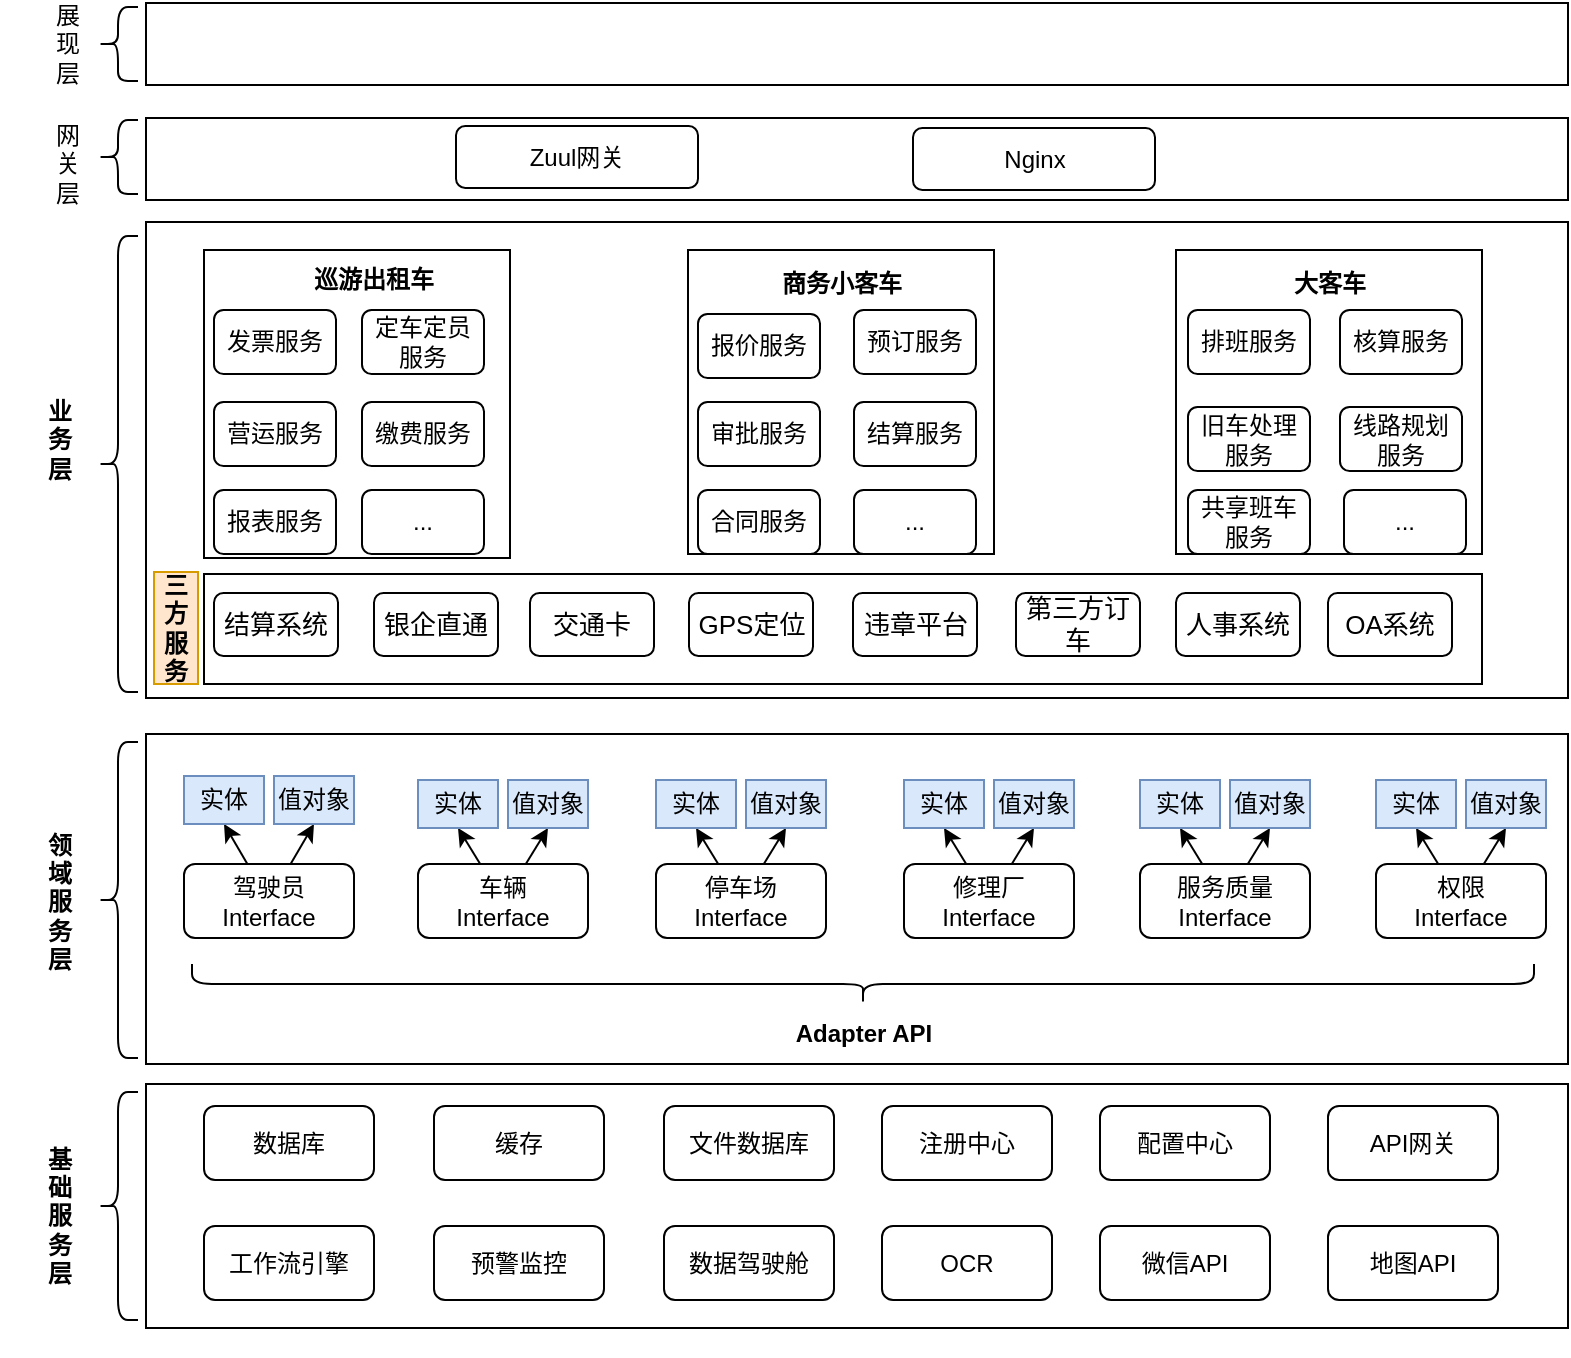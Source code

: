 <mxfile version="17.4.6" type="github">
  <diagram id="_OPJ3ktuhaSxSOlUuzS6" name="Page-1">
    <mxGraphModel dx="1822" dy="1162" grid="0" gridSize="10" guides="1" tooltips="1" connect="1" arrows="1" fold="1" page="0" pageScale="1" pageWidth="827" pageHeight="1169" math="0" shadow="0">
      <root>
        <mxCell id="0" />
        <mxCell id="1" parent="0" />
        <mxCell id="MZKURabroFCkZTYU_OP6-3" value="" style="shape=curlyBracket;whiteSpace=wrap;html=1;rounded=1;" vertex="1" parent="1">
          <mxGeometry x="-117" y="461" width="20" height="114" as="geometry" />
        </mxCell>
        <mxCell id="MZKURabroFCkZTYU_OP6-5" value="" style="rounded=0;whiteSpace=wrap;html=1;" vertex="1" parent="1">
          <mxGeometry x="-93" y="457" width="711" height="122" as="geometry" />
        </mxCell>
        <mxCell id="MZKURabroFCkZTYU_OP6-6" value="基&lt;br&gt;础&lt;br&gt;服&lt;br&gt;务&lt;br&gt;层" style="text;html=1;strokeColor=none;fillColor=none;align=center;verticalAlign=middle;whiteSpace=wrap;rounded=0;fontStyle=1" vertex="1" parent="1">
          <mxGeometry x="-166" y="452" width="60" height="141" as="geometry" />
        </mxCell>
        <mxCell id="MZKURabroFCkZTYU_OP6-7" value="数据库" style="rounded=1;whiteSpace=wrap;html=1;" vertex="1" parent="1">
          <mxGeometry x="-64" y="468" width="85" height="37" as="geometry" />
        </mxCell>
        <mxCell id="MZKURabroFCkZTYU_OP6-10" value="&lt;span style=&quot;text-align: left&quot;&gt;工作流引擎&lt;/span&gt;" style="rounded=1;whiteSpace=wrap;html=1;" vertex="1" parent="1">
          <mxGeometry x="-64" y="528" width="85" height="37" as="geometry" />
        </mxCell>
        <mxCell id="MZKURabroFCkZTYU_OP6-11" value="缓存" style="rounded=1;whiteSpace=wrap;html=1;" vertex="1" parent="1">
          <mxGeometry x="51" y="468" width="85" height="37" as="geometry" />
        </mxCell>
        <mxCell id="MZKURabroFCkZTYU_OP6-12" value="文件数据库" style="rounded=1;whiteSpace=wrap;html=1;" vertex="1" parent="1">
          <mxGeometry x="166" y="468" width="85" height="37" as="geometry" />
        </mxCell>
        <mxCell id="MZKURabroFCkZTYU_OP6-13" value="注册中心" style="rounded=1;whiteSpace=wrap;html=1;" vertex="1" parent="1">
          <mxGeometry x="275" y="468" width="85" height="37" as="geometry" />
        </mxCell>
        <mxCell id="MZKURabroFCkZTYU_OP6-14" value="配置中心" style="rounded=1;whiteSpace=wrap;html=1;" vertex="1" parent="1">
          <mxGeometry x="384" y="468" width="85" height="37" as="geometry" />
        </mxCell>
        <mxCell id="MZKURabroFCkZTYU_OP6-15" value="API网关" style="rounded=1;whiteSpace=wrap;html=1;" vertex="1" parent="1">
          <mxGeometry x="498" y="468" width="85" height="37" as="geometry" />
        </mxCell>
        <mxCell id="MZKURabroFCkZTYU_OP6-18" value="预警监控" style="rounded=1;whiteSpace=wrap;html=1;" vertex="1" parent="1">
          <mxGeometry x="51" y="528" width="85" height="37" as="geometry" />
        </mxCell>
        <mxCell id="MZKURabroFCkZTYU_OP6-20" value="OCR" style="rounded=1;whiteSpace=wrap;html=1;" vertex="1" parent="1">
          <mxGeometry x="275" y="528" width="85" height="37" as="geometry" />
        </mxCell>
        <mxCell id="MZKURabroFCkZTYU_OP6-21" value="微信API" style="rounded=1;whiteSpace=wrap;html=1;" vertex="1" parent="1">
          <mxGeometry x="384" y="528" width="85" height="37" as="geometry" />
        </mxCell>
        <mxCell id="MZKURabroFCkZTYU_OP6-22" value="地图API" style="rounded=1;whiteSpace=wrap;html=1;" vertex="1" parent="1">
          <mxGeometry x="498" y="528" width="85" height="37" as="geometry" />
        </mxCell>
        <mxCell id="MZKURabroFCkZTYU_OP6-23" value="数据驾驶舱" style="rounded=1;whiteSpace=wrap;html=1;" vertex="1" parent="1">
          <mxGeometry x="166" y="528" width="85" height="37" as="geometry" />
        </mxCell>
        <mxCell id="MZKURabroFCkZTYU_OP6-24" value="" style="rounded=0;whiteSpace=wrap;html=1;" vertex="1" parent="1">
          <mxGeometry x="-93" y="282" width="711" height="165" as="geometry" />
        </mxCell>
        <mxCell id="MZKURabroFCkZTYU_OP6-25" value="领&lt;br&gt;域&lt;br&gt;服&lt;br&gt;务&lt;br&gt;层" style="text;html=1;strokeColor=none;fillColor=none;align=center;verticalAlign=middle;whiteSpace=wrap;rounded=0;fontStyle=1" vertex="1" parent="1">
          <mxGeometry x="-166" y="295" width="60" height="141" as="geometry" />
        </mxCell>
        <mxCell id="MZKURabroFCkZTYU_OP6-26" value="" style="shape=curlyBracket;whiteSpace=wrap;html=1;rounded=1;" vertex="1" parent="1">
          <mxGeometry x="-117" y="286" width="20" height="158" as="geometry" />
        </mxCell>
        <mxCell id="MZKURabroFCkZTYU_OP6-101" style="edgeStyle=none;rounded=0;orthogonalLoop=1;jettySize=auto;html=1;entryX=0.5;entryY=1;entryDx=0;entryDy=0;fontColor=#000000;" edge="1" parent="1" source="MZKURabroFCkZTYU_OP6-71" target="MZKURabroFCkZTYU_OP6-91">
          <mxGeometry relative="1" as="geometry" />
        </mxCell>
        <mxCell id="MZKURabroFCkZTYU_OP6-102" style="edgeStyle=none;rounded=0;orthogonalLoop=1;jettySize=auto;html=1;entryX=0.5;entryY=1;entryDx=0;entryDy=0;fontColor=#000000;" edge="1" parent="1" source="MZKURabroFCkZTYU_OP6-71" target="MZKURabroFCkZTYU_OP6-92">
          <mxGeometry relative="1" as="geometry" />
        </mxCell>
        <mxCell id="MZKURabroFCkZTYU_OP6-71" value="权限&lt;br&gt;Interface" style="rounded=1;whiteSpace=wrap;html=1;" vertex="1" parent="1">
          <mxGeometry x="522" y="347" width="85" height="37" as="geometry" />
        </mxCell>
        <mxCell id="MZKURabroFCkZTYU_OP6-81" style="rounded=0;orthogonalLoop=1;jettySize=auto;html=1;entryX=0.5;entryY=1;entryDx=0;entryDy=0;fontColor=#000000;" edge="1" parent="1" source="MZKURabroFCkZTYU_OP6-72" target="MZKURabroFCkZTYU_OP6-79">
          <mxGeometry relative="1" as="geometry" />
        </mxCell>
        <mxCell id="MZKURabroFCkZTYU_OP6-82" style="edgeStyle=none;rounded=0;orthogonalLoop=1;jettySize=auto;html=1;entryX=0.5;entryY=1;entryDx=0;entryDy=0;fontColor=#000000;" edge="1" parent="1" source="MZKURabroFCkZTYU_OP6-72" target="MZKURabroFCkZTYU_OP6-80">
          <mxGeometry relative="1" as="geometry" />
        </mxCell>
        <mxCell id="MZKURabroFCkZTYU_OP6-72" value="驾驶员 Interface" style="rounded=1;whiteSpace=wrap;html=1;" vertex="1" parent="1">
          <mxGeometry x="-74" y="347" width="85" height="37" as="geometry" />
        </mxCell>
        <mxCell id="MZKURabroFCkZTYU_OP6-93" style="edgeStyle=none;rounded=0;orthogonalLoop=1;jettySize=auto;html=1;entryX=0.5;entryY=1;entryDx=0;entryDy=0;fontColor=#000000;" edge="1" parent="1" source="MZKURabroFCkZTYU_OP6-73" target="MZKURabroFCkZTYU_OP6-83">
          <mxGeometry relative="1" as="geometry" />
        </mxCell>
        <mxCell id="MZKURabroFCkZTYU_OP6-94" style="edgeStyle=none;rounded=0;orthogonalLoop=1;jettySize=auto;html=1;entryX=0.5;entryY=1;entryDx=0;entryDy=0;fontColor=#000000;" edge="1" parent="1" source="MZKURabroFCkZTYU_OP6-73" target="MZKURabroFCkZTYU_OP6-84">
          <mxGeometry relative="1" as="geometry" />
        </mxCell>
        <mxCell id="MZKURabroFCkZTYU_OP6-73" value="车辆&lt;br&gt;Interface" style="rounded=1;whiteSpace=wrap;html=1;" vertex="1" parent="1">
          <mxGeometry x="43" y="347" width="85" height="37" as="geometry" />
        </mxCell>
        <mxCell id="MZKURabroFCkZTYU_OP6-95" style="edgeStyle=none;rounded=0;orthogonalLoop=1;jettySize=auto;html=1;entryX=0.5;entryY=1;entryDx=0;entryDy=0;fontColor=#000000;" edge="1" parent="1" source="MZKURabroFCkZTYU_OP6-74" target="MZKURabroFCkZTYU_OP6-85">
          <mxGeometry relative="1" as="geometry" />
        </mxCell>
        <mxCell id="MZKURabroFCkZTYU_OP6-96" style="edgeStyle=none;rounded=0;orthogonalLoop=1;jettySize=auto;html=1;entryX=0.5;entryY=1;entryDx=0;entryDy=0;fontColor=#000000;" edge="1" parent="1" source="MZKURabroFCkZTYU_OP6-74" target="MZKURabroFCkZTYU_OP6-86">
          <mxGeometry relative="1" as="geometry" />
        </mxCell>
        <mxCell id="MZKURabroFCkZTYU_OP6-74" value="停车场&lt;br&gt;Interface" style="rounded=1;whiteSpace=wrap;html=1;" vertex="1" parent="1">
          <mxGeometry x="162" y="347" width="85" height="37" as="geometry" />
        </mxCell>
        <mxCell id="MZKURabroFCkZTYU_OP6-97" style="edgeStyle=none;rounded=0;orthogonalLoop=1;jettySize=auto;html=1;entryX=0.5;entryY=1;entryDx=0;entryDy=0;fontColor=#000000;" edge="1" parent="1" source="MZKURabroFCkZTYU_OP6-75" target="MZKURabroFCkZTYU_OP6-87">
          <mxGeometry relative="1" as="geometry" />
        </mxCell>
        <mxCell id="MZKURabroFCkZTYU_OP6-98" style="edgeStyle=none;rounded=0;orthogonalLoop=1;jettySize=auto;html=1;entryX=0.5;entryY=1;entryDx=0;entryDy=0;fontColor=#000000;" edge="1" parent="1" source="MZKURabroFCkZTYU_OP6-75" target="MZKURabroFCkZTYU_OP6-88">
          <mxGeometry relative="1" as="geometry" />
        </mxCell>
        <mxCell id="MZKURabroFCkZTYU_OP6-75" value="修理厂&lt;br&gt;Interface" style="rounded=1;whiteSpace=wrap;html=1;" vertex="1" parent="1">
          <mxGeometry x="286" y="347" width="85" height="37" as="geometry" />
        </mxCell>
        <mxCell id="MZKURabroFCkZTYU_OP6-99" style="edgeStyle=none;rounded=0;orthogonalLoop=1;jettySize=auto;html=1;entryX=0.5;entryY=1;entryDx=0;entryDy=0;fontColor=#000000;" edge="1" parent="1" source="MZKURabroFCkZTYU_OP6-76" target="MZKURabroFCkZTYU_OP6-89">
          <mxGeometry relative="1" as="geometry" />
        </mxCell>
        <mxCell id="MZKURabroFCkZTYU_OP6-100" style="edgeStyle=none;rounded=0;orthogonalLoop=1;jettySize=auto;html=1;entryX=0.5;entryY=1;entryDx=0;entryDy=0;fontColor=#000000;" edge="1" parent="1" source="MZKURabroFCkZTYU_OP6-76" target="MZKURabroFCkZTYU_OP6-90">
          <mxGeometry relative="1" as="geometry" />
        </mxCell>
        <mxCell id="MZKURabroFCkZTYU_OP6-76" value="服务质量&lt;br&gt;Interface" style="rounded=1;whiteSpace=wrap;html=1;" vertex="1" parent="1">
          <mxGeometry x="404" y="347" width="85" height="37" as="geometry" />
        </mxCell>
        <mxCell id="MZKURabroFCkZTYU_OP6-77" value="" style="shape=curlyBracket;whiteSpace=wrap;html=1;rounded=1;flipH=1;fontColor=#000000;size=0.5;direction=north;" vertex="1" parent="1">
          <mxGeometry x="-70" y="397" width="671" height="20" as="geometry" />
        </mxCell>
        <mxCell id="MZKURabroFCkZTYU_OP6-78" value="Adapter API" style="text;html=1;strokeColor=none;fillColor=none;align=center;verticalAlign=middle;whiteSpace=wrap;rounded=0;fontColor=#000000;fontStyle=1" vertex="1" parent="1">
          <mxGeometry x="215.5" y="417" width="100" height="30" as="geometry" />
        </mxCell>
        <mxCell id="MZKURabroFCkZTYU_OP6-79" value="实体" style="text;html=1;strokeColor=#6c8ebf;fillColor=#dae8fc;align=center;verticalAlign=middle;whiteSpace=wrap;rounded=0;" vertex="1" parent="1">
          <mxGeometry x="-74" y="303" width="40" height="24" as="geometry" />
        </mxCell>
        <mxCell id="MZKURabroFCkZTYU_OP6-80" value="值对象" style="text;html=1;strokeColor=#6c8ebf;fillColor=#dae8fc;align=center;verticalAlign=middle;whiteSpace=wrap;rounded=0;" vertex="1" parent="1">
          <mxGeometry x="-29" y="303" width="40" height="24" as="geometry" />
        </mxCell>
        <mxCell id="MZKURabroFCkZTYU_OP6-83" value="实体" style="text;html=1;strokeColor=#6c8ebf;fillColor=#dae8fc;align=center;verticalAlign=middle;whiteSpace=wrap;rounded=0;" vertex="1" parent="1">
          <mxGeometry x="43" y="305" width="40" height="24" as="geometry" />
        </mxCell>
        <mxCell id="MZKURabroFCkZTYU_OP6-84" value="值对象" style="text;html=1;strokeColor=#6c8ebf;fillColor=#dae8fc;align=center;verticalAlign=middle;whiteSpace=wrap;rounded=0;" vertex="1" parent="1">
          <mxGeometry x="88" y="305" width="40" height="24" as="geometry" />
        </mxCell>
        <mxCell id="MZKURabroFCkZTYU_OP6-85" value="实体" style="text;html=1;strokeColor=#6c8ebf;fillColor=#dae8fc;align=center;verticalAlign=middle;whiteSpace=wrap;rounded=0;" vertex="1" parent="1">
          <mxGeometry x="162" y="305" width="40" height="24" as="geometry" />
        </mxCell>
        <mxCell id="MZKURabroFCkZTYU_OP6-86" value="值对象" style="text;html=1;strokeColor=#6c8ebf;fillColor=#dae8fc;align=center;verticalAlign=middle;whiteSpace=wrap;rounded=0;" vertex="1" parent="1">
          <mxGeometry x="207" y="305" width="40" height="24" as="geometry" />
        </mxCell>
        <mxCell id="MZKURabroFCkZTYU_OP6-87" value="实体" style="text;html=1;strokeColor=#6c8ebf;fillColor=#dae8fc;align=center;verticalAlign=middle;whiteSpace=wrap;rounded=0;" vertex="1" parent="1">
          <mxGeometry x="286" y="305" width="40" height="24" as="geometry" />
        </mxCell>
        <mxCell id="MZKURabroFCkZTYU_OP6-88" value="值对象" style="text;html=1;strokeColor=#6c8ebf;fillColor=#dae8fc;align=center;verticalAlign=middle;whiteSpace=wrap;rounded=0;" vertex="1" parent="1">
          <mxGeometry x="331" y="305" width="40" height="24" as="geometry" />
        </mxCell>
        <mxCell id="MZKURabroFCkZTYU_OP6-89" value="实体" style="text;html=1;strokeColor=#6c8ebf;fillColor=#dae8fc;align=center;verticalAlign=middle;whiteSpace=wrap;rounded=0;" vertex="1" parent="1">
          <mxGeometry x="404" y="305" width="40" height="24" as="geometry" />
        </mxCell>
        <mxCell id="MZKURabroFCkZTYU_OP6-90" value="值对象" style="text;html=1;strokeColor=#6c8ebf;fillColor=#dae8fc;align=center;verticalAlign=middle;whiteSpace=wrap;rounded=0;" vertex="1" parent="1">
          <mxGeometry x="449" y="305" width="40" height="24" as="geometry" />
        </mxCell>
        <mxCell id="MZKURabroFCkZTYU_OP6-91" value="实体" style="text;html=1;strokeColor=#6c8ebf;fillColor=#dae8fc;align=center;verticalAlign=middle;whiteSpace=wrap;rounded=0;" vertex="1" parent="1">
          <mxGeometry x="522" y="305" width="40" height="24" as="geometry" />
        </mxCell>
        <mxCell id="MZKURabroFCkZTYU_OP6-92" value="值对象" style="text;html=1;strokeColor=#6c8ebf;fillColor=#dae8fc;align=center;verticalAlign=middle;whiteSpace=wrap;rounded=0;" vertex="1" parent="1">
          <mxGeometry x="567" y="305" width="40" height="24" as="geometry" />
        </mxCell>
        <mxCell id="MZKURabroFCkZTYU_OP6-103" value="" style="rounded=0;whiteSpace=wrap;html=1;" vertex="1" parent="1">
          <mxGeometry x="-93" y="26" width="711" height="238" as="geometry" />
        </mxCell>
        <mxCell id="MZKURabroFCkZTYU_OP6-104" value="业&lt;br&gt;务&lt;br&gt;层" style="text;html=1;strokeColor=none;fillColor=none;align=center;verticalAlign=middle;whiteSpace=wrap;rounded=0;fontStyle=1" vertex="1" parent="1">
          <mxGeometry x="-166" y="64" width="60" height="141" as="geometry" />
        </mxCell>
        <mxCell id="MZKURabroFCkZTYU_OP6-105" value="" style="shape=curlyBracket;whiteSpace=wrap;html=1;rounded=1;" vertex="1" parent="1">
          <mxGeometry x="-117" y="33" width="20" height="228" as="geometry" />
        </mxCell>
        <mxCell id="MZKURabroFCkZTYU_OP6-106" value="" style="rounded=0;whiteSpace=wrap;html=1;fontColor=#000000;" vertex="1" parent="1">
          <mxGeometry x="-64" y="40" width="153" height="154" as="geometry" />
        </mxCell>
        <mxCell id="MZKURabroFCkZTYU_OP6-107" value="" style="rounded=0;whiteSpace=wrap;html=1;fontColor=#000000;" vertex="1" parent="1">
          <mxGeometry x="178" y="40" width="153" height="152" as="geometry" />
        </mxCell>
        <mxCell id="MZKURabroFCkZTYU_OP6-108" value="" style="rounded=0;whiteSpace=wrap;html=1;fontColor=#000000;" vertex="1" parent="1">
          <mxGeometry x="422" y="40" width="153" height="152" as="geometry" />
        </mxCell>
        <mxCell id="MZKURabroFCkZTYU_OP6-109" value="巡游出租车" style="text;html=1;strokeColor=none;fillColor=none;align=center;verticalAlign=middle;whiteSpace=wrap;rounded=0;fontColor=#000000;fontStyle=1" vertex="1" parent="1">
          <mxGeometry x="-17" y="40" width="76" height="30" as="geometry" />
        </mxCell>
        <mxCell id="MZKURabroFCkZTYU_OP6-110" value="商务小客车" style="text;html=1;strokeColor=none;fillColor=none;align=center;verticalAlign=middle;whiteSpace=wrap;rounded=0;fontColor=#000000;fontStyle=1" vertex="1" parent="1">
          <mxGeometry x="216.5" y="42" width="76" height="30" as="geometry" />
        </mxCell>
        <mxCell id="MZKURabroFCkZTYU_OP6-111" value="大客车" style="text;html=1;strokeColor=none;fillColor=none;align=center;verticalAlign=middle;whiteSpace=wrap;rounded=0;fontColor=#000000;fontStyle=1" vertex="1" parent="1">
          <mxGeometry x="460.5" y="42" width="76" height="30" as="geometry" />
        </mxCell>
        <mxCell id="MZKURabroFCkZTYU_OP6-112" value="" style="rounded=0;whiteSpace=wrap;html=1;fontColor=#000000;" vertex="1" parent="1">
          <mxGeometry x="-64" y="202" width="639" height="55" as="geometry" />
        </mxCell>
        <mxCell id="MZKURabroFCkZTYU_OP6-115" value="发票服务" style="rounded=1;whiteSpace=wrap;html=1;fontColor=#000000;" vertex="1" parent="1">
          <mxGeometry x="-59" y="70" width="61" height="32" as="geometry" />
        </mxCell>
        <mxCell id="MZKURabroFCkZTYU_OP6-116" value="定车定员服务" style="rounded=1;whiteSpace=wrap;html=1;fontColor=#000000;" vertex="1" parent="1">
          <mxGeometry x="15" y="70" width="61" height="32" as="geometry" />
        </mxCell>
        <mxCell id="MZKURabroFCkZTYU_OP6-117" value="营运服务" style="rounded=1;whiteSpace=wrap;html=1;fontColor=#000000;" vertex="1" parent="1">
          <mxGeometry x="-59" y="116" width="61" height="32" as="geometry" />
        </mxCell>
        <mxCell id="MZKURabroFCkZTYU_OP6-118" value="缴费服务" style="rounded=1;whiteSpace=wrap;html=1;fontColor=#000000;" vertex="1" parent="1">
          <mxGeometry x="15" y="116" width="61" height="32" as="geometry" />
        </mxCell>
        <mxCell id="MZKURabroFCkZTYU_OP6-119" value="报表服务" style="rounded=1;whiteSpace=wrap;html=1;fontColor=#000000;" vertex="1" parent="1">
          <mxGeometry x="-59" y="160" width="61" height="32" as="geometry" />
        </mxCell>
        <mxCell id="MZKURabroFCkZTYU_OP6-120" value="..." style="rounded=1;whiteSpace=wrap;html=1;fontColor=#000000;" vertex="1" parent="1">
          <mxGeometry x="15" y="160" width="61" height="32" as="geometry" />
        </mxCell>
        <mxCell id="MZKURabroFCkZTYU_OP6-126" value="报价服务" style="rounded=1;whiteSpace=wrap;html=1;fontColor=#000000;" vertex="1" parent="1">
          <mxGeometry x="183" y="72" width="61" height="32" as="geometry" />
        </mxCell>
        <mxCell id="MZKURabroFCkZTYU_OP6-127" value="预订服务" style="rounded=1;whiteSpace=wrap;html=1;fontColor=#000000;" vertex="1" parent="1">
          <mxGeometry x="261" y="70" width="61" height="32" as="geometry" />
        </mxCell>
        <mxCell id="MZKURabroFCkZTYU_OP6-128" value="审批服务" style="rounded=1;whiteSpace=wrap;html=1;fontColor=#000000;" vertex="1" parent="1">
          <mxGeometry x="183" y="116" width="61" height="32" as="geometry" />
        </mxCell>
        <mxCell id="MZKURabroFCkZTYU_OP6-129" value="结算服务" style="rounded=1;whiteSpace=wrap;html=1;fontColor=#000000;" vertex="1" parent="1">
          <mxGeometry x="261" y="116" width="61" height="32" as="geometry" />
        </mxCell>
        <mxCell id="MZKURabroFCkZTYU_OP6-130" value="合同服务" style="rounded=1;whiteSpace=wrap;html=1;fontColor=#000000;" vertex="1" parent="1">
          <mxGeometry x="183" y="160" width="61" height="32" as="geometry" />
        </mxCell>
        <mxCell id="MZKURabroFCkZTYU_OP6-131" value="..." style="rounded=1;whiteSpace=wrap;html=1;fontColor=#000000;" vertex="1" parent="1">
          <mxGeometry x="261" y="160" width="61" height="32" as="geometry" />
        </mxCell>
        <mxCell id="MZKURabroFCkZTYU_OP6-132" value="排班服务" style="rounded=1;whiteSpace=wrap;html=1;fontColor=#000000;" vertex="1" parent="1">
          <mxGeometry x="428" y="70" width="61" height="32" as="geometry" />
        </mxCell>
        <mxCell id="MZKURabroFCkZTYU_OP6-133" value="核算服务" style="rounded=1;whiteSpace=wrap;html=1;fontColor=#000000;" vertex="1" parent="1">
          <mxGeometry x="504" y="70" width="61" height="32" as="geometry" />
        </mxCell>
        <mxCell id="MZKURabroFCkZTYU_OP6-134" value="旧车处理服务" style="rounded=1;whiteSpace=wrap;html=1;fontColor=#000000;" vertex="1" parent="1">
          <mxGeometry x="428" y="118.5" width="61" height="32" as="geometry" />
        </mxCell>
        <mxCell id="MZKURabroFCkZTYU_OP6-135" value="线路规划服务" style="rounded=1;whiteSpace=wrap;html=1;fontColor=#000000;" vertex="1" parent="1">
          <mxGeometry x="504" y="118.5" width="61" height="32" as="geometry" />
        </mxCell>
        <mxCell id="MZKURabroFCkZTYU_OP6-136" value="共享班车服务" style="rounded=1;whiteSpace=wrap;html=1;fontColor=#000000;" vertex="1" parent="1">
          <mxGeometry x="428" y="160" width="61" height="32" as="geometry" />
        </mxCell>
        <mxCell id="MZKURabroFCkZTYU_OP6-137" value="..." style="rounded=1;whiteSpace=wrap;html=1;fontColor=#000000;" vertex="1" parent="1">
          <mxGeometry x="506" y="160" width="61" height="32" as="geometry" />
        </mxCell>
        <mxCell id="MZKURabroFCkZTYU_OP6-138" value="结算系统" style="rounded=1;whiteSpace=wrap;html=1;fontSize=13;" vertex="1" parent="1">
          <mxGeometry x="-59" y="211.5" width="62" height="31.5" as="geometry" />
        </mxCell>
        <mxCell id="MZKURabroFCkZTYU_OP6-144" value="银企直通" style="rounded=1;whiteSpace=wrap;html=1;fontSize=13;" vertex="1" parent="1">
          <mxGeometry x="21" y="211.5" width="62" height="31.5" as="geometry" />
        </mxCell>
        <mxCell id="MZKURabroFCkZTYU_OP6-145" value="交通卡" style="rounded=1;whiteSpace=wrap;html=1;fontSize=13;" vertex="1" parent="1">
          <mxGeometry x="99" y="211.5" width="62" height="31.5" as="geometry" />
        </mxCell>
        <mxCell id="MZKURabroFCkZTYU_OP6-146" value="GPS定位" style="rounded=1;whiteSpace=wrap;html=1;fontSize=13;" vertex="1" parent="1">
          <mxGeometry x="178.5" y="211.5" width="62" height="31.5" as="geometry" />
        </mxCell>
        <mxCell id="MZKURabroFCkZTYU_OP6-148" value="违章平台" style="rounded=1;whiteSpace=wrap;html=1;fontSize=13;" vertex="1" parent="1">
          <mxGeometry x="260.5" y="211.5" width="62" height="31.5" as="geometry" />
        </mxCell>
        <mxCell id="MZKURabroFCkZTYU_OP6-149" value="第三方订车" style="rounded=1;whiteSpace=wrap;html=1;fontSize=13;" vertex="1" parent="1">
          <mxGeometry x="342" y="211.5" width="62" height="31.5" as="geometry" />
        </mxCell>
        <mxCell id="MZKURabroFCkZTYU_OP6-150" value="人事系统" style="rounded=1;whiteSpace=wrap;html=1;fontSize=13;" vertex="1" parent="1">
          <mxGeometry x="422" y="211.5" width="62" height="31.5" as="geometry" />
        </mxCell>
        <mxCell id="MZKURabroFCkZTYU_OP6-151" value="OA系统" style="rounded=1;whiteSpace=wrap;html=1;fontSize=13;" vertex="1" parent="1">
          <mxGeometry x="498" y="211.5" width="62" height="31.5" as="geometry" />
        </mxCell>
        <mxCell id="MZKURabroFCkZTYU_OP6-152" value="三&lt;br&gt;方&lt;br&gt;服&lt;br&gt;务" style="text;html=1;strokeColor=#d79b00;fillColor=#ffe6cc;align=center;verticalAlign=middle;whiteSpace=wrap;rounded=0;fontStyle=1" vertex="1" parent="1">
          <mxGeometry x="-89" y="201" width="22" height="56" as="geometry" />
        </mxCell>
        <mxCell id="MZKURabroFCkZTYU_OP6-153" value="" style="rounded=0;whiteSpace=wrap;html=1;fontColor=#000000;" vertex="1" parent="1">
          <mxGeometry x="-93" y="-26" width="711" height="41" as="geometry" />
        </mxCell>
        <mxCell id="MZKURabroFCkZTYU_OP6-154" value="网&lt;br&gt;关&lt;br&gt;层" style="text;html=1;strokeColor=none;fillColor=none;align=center;verticalAlign=middle;whiteSpace=wrap;rounded=0;fontColor=#000000;" vertex="1" parent="1">
          <mxGeometry x="-162" y="-18" width="60" height="30" as="geometry" />
        </mxCell>
        <mxCell id="MZKURabroFCkZTYU_OP6-155" value="" style="shape=curlyBracket;whiteSpace=wrap;html=1;rounded=1;fontColor=#000000;" vertex="1" parent="1">
          <mxGeometry x="-117" y="-25" width="20" height="37" as="geometry" />
        </mxCell>
        <mxCell id="MZKURabroFCkZTYU_OP6-156" value="Zuul网关" style="rounded=1;whiteSpace=wrap;html=1;fontColor=#000000;" vertex="1" parent="1">
          <mxGeometry x="62" y="-22" width="121" height="31" as="geometry" />
        </mxCell>
        <mxCell id="MZKURabroFCkZTYU_OP6-157" value="Nginx" style="rounded=1;whiteSpace=wrap;html=1;fontColor=#000000;" vertex="1" parent="1">
          <mxGeometry x="290.5" y="-21" width="121" height="31" as="geometry" />
        </mxCell>
        <mxCell id="MZKURabroFCkZTYU_OP6-158" value="展&lt;br&gt;现&lt;br&gt;层" style="text;html=1;strokeColor=none;fillColor=none;align=center;verticalAlign=middle;whiteSpace=wrap;rounded=0;fontColor=#000000;" vertex="1" parent="1">
          <mxGeometry x="-162" y="-78" width="60" height="30" as="geometry" />
        </mxCell>
        <mxCell id="MZKURabroFCkZTYU_OP6-159" value="" style="rounded=0;whiteSpace=wrap;html=1;fontColor=#000000;" vertex="1" parent="1">
          <mxGeometry x="-93" y="-83.5" width="711" height="41" as="geometry" />
        </mxCell>
        <mxCell id="MZKURabroFCkZTYU_OP6-160" value="" style="shape=curlyBracket;whiteSpace=wrap;html=1;rounded=1;fontColor=#000000;" vertex="1" parent="1">
          <mxGeometry x="-117" y="-81.5" width="20" height="37" as="geometry" />
        </mxCell>
      </root>
    </mxGraphModel>
  </diagram>
</mxfile>

